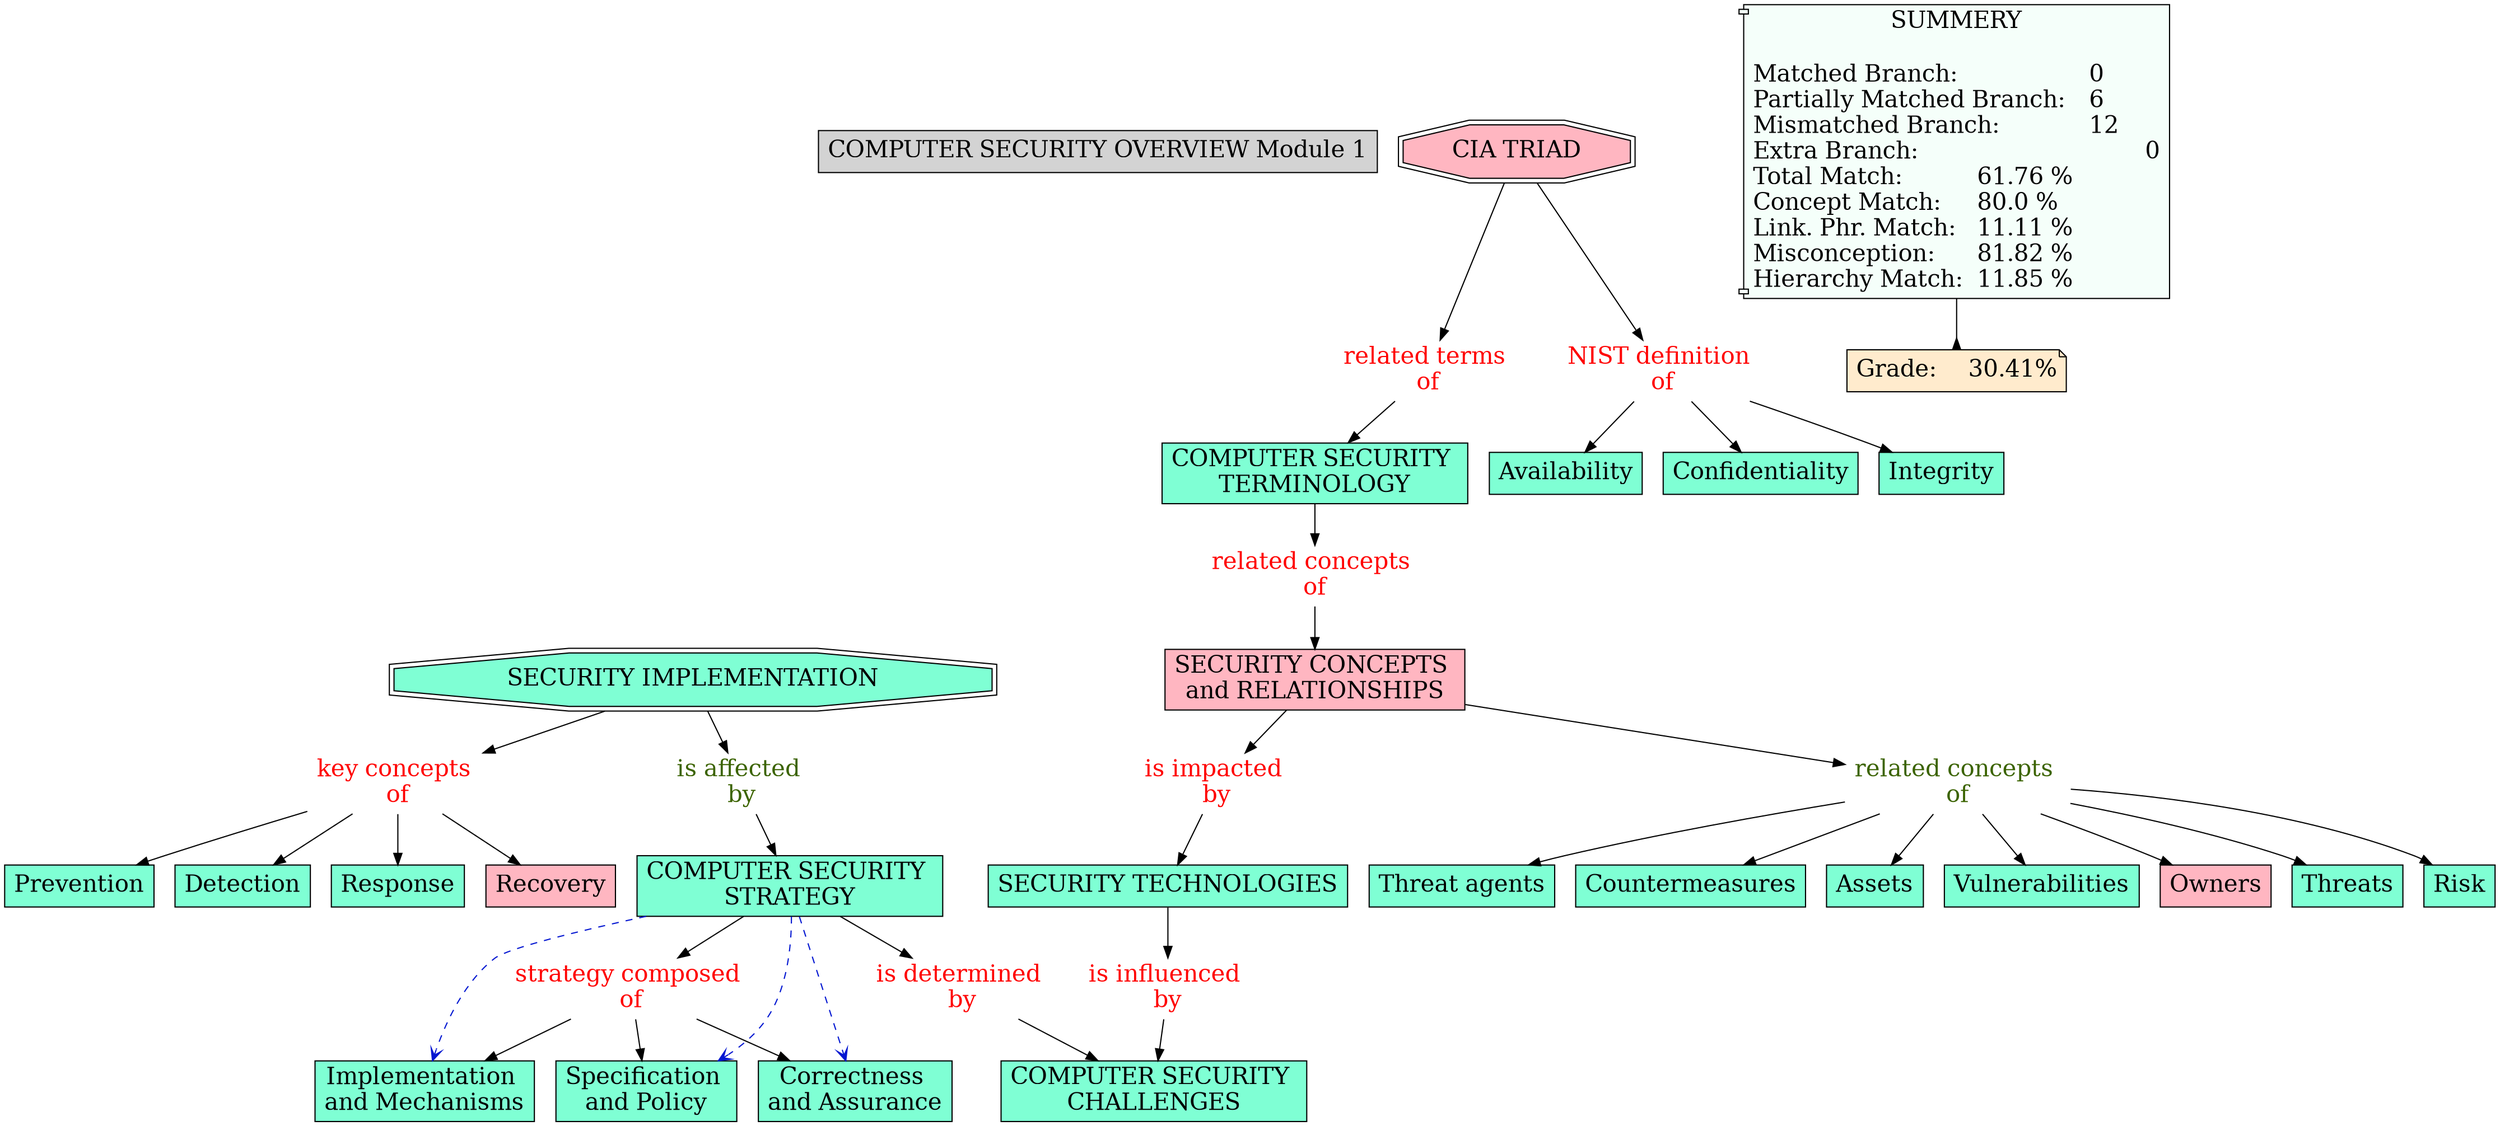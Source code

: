 // The Round Table
digraph {
	"1S2N15Y4S-PD7HZR-PF" [label="COMPUTER SECURITY OVERVIEW Module 1" Gsplines=true fontsize=20 shape=rect style=filled]
	"1S2N4CJCC-221WY2M-3DW" [label="COMPUTER SECURITY 
TERMINOLOGY" Gsplines=true fillcolor=aquamarine fontsize=20 shape=rect style=filled]
	"1S40W3TRP-5XM0N8-4MX" [label="related concepts 
of" Gsplines=true fontcolor=red fontsize=20 shape=none]
	"1S2N4CJCC-221WY2M-3DW" -> "1S40W3TRP-5XM0N8-4MX" [constraint=true]
	"1S2N9W335-1X1MM33-7R7" [label="NIST definition 
of" Gsplines=true fontcolor=red fontsize=20 shape=none]
	"1S2N2QJK8-2MGKG0-1WB" [label=Availability Gsplines=true fillcolor=aquamarine fontsize=20 shape=rect style=filled]
	"1S2N9W335-1X1MM33-7R7" -> "1S2N2QJK8-2MGKG0-1WB" [constraint=true]
	"1S40W28FJ-28MH6R0-4LH" [label="is impacted 
by" Gsplines=true fontcolor=red fontsize=20 shape=none]
	"1S2N37JQK-1QD35BF-29C" [label="SECURITY TECHNOLOGIES
" Gsplines=true fillcolor=aquamarine fontsize=20 shape=rect style=filled]
	"1S40W28FJ-28MH6R0-4LH" -> "1S2N37JQK-1QD35BF-29C" [constraint=true]
	"1S2N9W335-1X1MM33-7R7" [label="NIST definition 
of" Gsplines=true fontcolor=red fontsize=20 shape=none]
	"1S2N2QFDZ-125J02H-1W2" [label=Confidentiality Gsplines=true fillcolor=aquamarine fontsize=20 shape=rect style=filled]
	"1S2N9W335-1X1MM33-7R7" -> "1S2N2QFDZ-125J02H-1W2" [constraint=true]
	"1S2NC97F5-12W2H9P-9D9" [label="related concepts 
of" Gsplines=true fontcolor="#3B6300" fontsize=20 shape=none]
	"1S2N9Y7LC-1S38ZQN-7TS" [label=Vulnerabilities Gsplines=true fillcolor=aquamarine fontsize=20 shape=rect style=filled]
	"1S2NC97F5-12W2H9P-9D9" -> "1S2N9Y7LC-1S38ZQN-7TS" [constraint=true]
	"1S2NC97F5-12W2H9P-9D9" [label="related concepts 
of" Gsplines=true fontcolor="#3B6300" fontsize=20 shape=none]
	"1S2N9XTTG-89GLF9-7T0" [label=Owners Gsplines=true fillcolor="#FFB6C1" fontsize=20 shape=rect style=filled]
	"1S2NC97F5-12W2H9P-9D9" -> "1S2N9XTTG-89GLF9-7T0" [constraint=true]
	"1S40W5FJP-1H8CKMB-4Q5" [label="is determined 
by" Gsplines=true fontcolor=red fontsize=20 shape=none]
	"1S2N4BP56-191G7G6-3C7" [label="COMPUTER SECURITY 
CHALLENGES" Gsplines=true fillcolor=aquamarine fontsize=20 shape=rect style=filled]
	"1S40W5FJP-1H8CKMB-4Q5" -> "1S2N4BP56-191G7G6-3C7" [constraint=true]
	"1S2NC97F5-12W2H9P-9D9" [label="related concepts 
of" Gsplines=true fontcolor="#3B6300" fontsize=20 shape=none]
	"1S2N9Y6GS-13WYC0L-7TN" [label=Threats Gsplines=true fillcolor=aquamarine fontsize=20 shape=rect style=filled]
	"1S2NC97F5-12W2H9P-9D9" -> "1S2N9Y6GS-13WYC0L-7TN" [constraint=true]
	"1S2N37JQK-1QD35BF-29C" [label="SECURITY TECHNOLOGIES
" Gsplines=true fillcolor=aquamarine fontsize=20 shape=rect style=filled]
	"1S40W597S-1B0XBLY-4PW" [label="is influenced 
by" Gsplines=true fontcolor=red fontsize=20 shape=none]
	"1S2N37JQK-1QD35BF-29C" -> "1S40W597S-1B0XBLY-4PW" [constraint=true]
	"1S2N2T317-72PL5N-1Y2" [label="SECURITY IMPLEMENTATION
" Gsplines=true fillcolor=aquamarine fontsize=20 shape=doubleoctagon style=filled]
	"1S40W5Y1W-1HR8CYL-4RJ" [label="is affected 
by" Gsplines=true fontcolor="#3B6300" fontsize=20 shape=none]
	"1S2N2T317-72PL5N-1Y2" -> "1S40W5Y1W-1HR8CYL-4RJ" [constraint=true]
	"1S2N9TH84-2BNZQKD-7NV" [label="key concepts 
of" Gsplines=true fontcolor=red fontsize=20 shape=none]
	"1S2N2TY6L-1DTJFMF-1Z9" [label=Recovery Gsplines=true fillcolor="#FFB6C1" fontsize=20 shape=rect style=filled]
	"1S2N9TH84-2BNZQKD-7NV" -> "1S2N2TY6L-1DTJFMF-1Z9" [constraint=true]
	"1S2N9W335-1X1MM33-7R7" [label="NIST definition 
of" Gsplines=true fontcolor=red fontsize=20 shape=none]
	"1S2N2QH19-BSV73-1W6" [label=Integrity Gsplines=true fillcolor=aquamarine fontsize=20 shape=rect style=filled]
	"1S2N9W335-1X1MM33-7R7" -> "1S2N2QH19-BSV73-1W6" [constraint=true]
	"1S2N9P7L3-26DPZBQ-7J6" [label="strategy composed 
of" Gsplines=true fontcolor=red fontsize=20 shape=none]
	"1S2N31CWZ-101XCDZ-25K" [label="Specification 
and Policy
" Gsplines=true fillcolor=aquamarine fontsize=20 shape=rect style=filled]
	"1S2N9P7L3-26DPZBQ-7J6" -> "1S2N31CWZ-101XCDZ-25K" [constraint=true]
	"1S40W5Y1W-1HR8CYL-4RJ" [label="is affected 
by" Gsplines=true fontcolor="#3B6300" fontsize=20 shape=none]
	"1S2N30VGK-1HH2KXZ-24K" [label="COMPUTER SECURITY 
STRATEGY" Gsplines=true fillcolor=aquamarine fontsize=20 shape=rect style=filled]
	"1S40W5Y1W-1HR8CYL-4RJ" -> "1S2N30VGK-1HH2KXZ-24K" [constraint=true]
	"1S2N9TH84-2BNZQKD-7NV" [label="key concepts 
of" Gsplines=true fontcolor=red fontsize=20 shape=none]
	"1S2N2V04Z-LSQNG2-1ZF" [label=Prevention Gsplines=true fillcolor=aquamarine fontsize=20 shape=rect style=filled]
	"1S2N9TH84-2BNZQKD-7NV" -> "1S2N2V04Z-LSQNG2-1ZF" [constraint=true]
	"1S2NC97F5-12W2H9P-9D9" [label="related concepts 
of" Gsplines=true fontcolor="#3B6300" fontsize=20 shape=none]
	"1S2NB1K4F-1NXMNBH-7XG" [label=Risk Gsplines=true fillcolor=aquamarine fontsize=20 shape=rect style=filled]
	"1S2NC97F5-12W2H9P-9D9" -> "1S2NB1K4F-1NXMNBH-7XG" [constraint=true]
	"1S2N9P7L3-26DPZBQ-7J6" [label="strategy composed 
of" Gsplines=true fontcolor=red fontsize=20 shape=none]
	"1S2N31GJJ-Y99VVD-25T" [label="Correctness 
and Assurance
" Gsplines=true fillcolor=aquamarine fontsize=20 shape=rect style=filled]
	"1S2N9P7L3-26DPZBQ-7J6" -> "1S2N31GJJ-Y99VVD-25T" [constraint=true]
	"1S2NC97F5-12W2H9P-9D9" [label="related concepts 
of" Gsplines=true fontcolor="#3B6300" fontsize=20 shape=none]
	"1S2N9Y55H-2D7W5GB-7TJ" [label="Threat agents
" Gsplines=true fillcolor=aquamarine fontsize=20 shape=rect style=filled]
	"1S2NC97F5-12W2H9P-9D9" -> "1S2N9Y55H-2D7W5GB-7TJ" [constraint=true]
	"1S2NC97F5-12W2H9P-9D9" [label="related concepts 
of" Gsplines=true fontcolor="#3B6300" fontsize=20 shape=none]
	"1S2N9Y40X-1S5GM4K-7TD" [label=Countermeasures Gsplines=true fillcolor=aquamarine fontsize=20 shape=rect style=filled]
	"1S2NC97F5-12W2H9P-9D9" -> "1S2N9Y40X-1S5GM4K-7TD" [constraint=true]
	"1S40W597S-1B0XBLY-4PW" [label="is influenced 
by" Gsplines=true fontcolor=red fontsize=20 shape=none]
	"1S2N4BP56-191G7G6-3C7" [label="COMPUTER SECURITY 
CHALLENGES" Gsplines=true fillcolor=aquamarine fontsize=20 shape=rect style=filled]
	"1S40W597S-1B0XBLY-4PW" -> "1S2N4BP56-191G7G6-3C7" [constraint=true]
	"1S2N30VGK-1HH2KXZ-24K" [label="COMPUTER SECURITY 
STRATEGY" Gsplines=true fillcolor=aquamarine fontsize=20 shape=rect style=filled]
	"1S2N9P7L3-26DPZBQ-7J6" [label="strategy composed 
of" Gsplines=true fontcolor=red fontsize=20 shape=none]
	"1S2N30VGK-1HH2KXZ-24K" -> "1S2N9P7L3-26DPZBQ-7J6" [constraint=true]
	"1S2N6TMV3-14Z55M9-3YH" [label="SECURITY CONCEPTS 
and RELATIONSHIPS
" Gsplines=true fillcolor="#FFB6C1" fontsize=20 shape=rect style=filled]
	"1S40W28FJ-28MH6R0-4LH" [label="is impacted 
by" Gsplines=true fontcolor=red fontsize=20 shape=none]
	"1S2N6TMV3-14Z55M9-3YH" -> "1S40W28FJ-28MH6R0-4LH" [constraint=true]
	"1S2N2Q513-1L04NLV-1VM" [label="CIA TRIAD" Gsplines=true fillcolor="#FFB6C1" fontsize=20 shape=doubleoctagon style=filled]
	"1S2N9W335-1X1MM33-7R7" [label="NIST definition 
of" Gsplines=true fontcolor=red fontsize=20 shape=none]
	"1S2N2Q513-1L04NLV-1VM" -> "1S2N9W335-1X1MM33-7R7" [constraint=true]
	"1S2N2Q513-1L04NLV-1VM" [label="CIA TRIAD" Gsplines=true fillcolor="#FFB6C1" fontsize=20 shape=doubleoctagon style=filled]
	"1S40W0T6H-177H35R-4J7" [label="related terms 
of" Gsplines=true fontcolor=red fontsize=20 shape=none]
	"1S2N2Q513-1L04NLV-1VM" -> "1S40W0T6H-177H35R-4J7" [constraint=true]
	"1S2NC97F5-12W2H9P-9D9" [label="related concepts 
of" Gsplines=true fontcolor="#3B6300" fontsize=20 shape=none]
	"1S2N9ZTPF-1DR1N0S-7WS" [label=Assets Gsplines=true fillcolor=aquamarine fontsize=20 shape=rect style=filled]
	"1S2NC97F5-12W2H9P-9D9" -> "1S2N9ZTPF-1DR1N0S-7WS" [constraint=true]
	"1S2N30VGK-1HH2KXZ-24K" [label="COMPUTER SECURITY 
STRATEGY" Gsplines=true fillcolor=aquamarine fontsize=20 shape=rect style=filled]
	"1S40W5FJP-1H8CKMB-4Q5" [label="is determined 
by" Gsplines=true fontcolor=red fontsize=20 shape=none]
	"1S2N30VGK-1HH2KXZ-24K" -> "1S40W5FJP-1H8CKMB-4Q5" [constraint=true]
	"1S2N9P7L3-26DPZBQ-7J6" [label="strategy composed 
of" Gsplines=true fontcolor=red fontsize=20 shape=none]
	"1S2N31F5G-6HHPHY-25P" [label="Implementation 
and Mechanisms
" Gsplines=true fillcolor=aquamarine fontsize=20 shape=rect style=filled]
	"1S2N9P7L3-26DPZBQ-7J6" -> "1S2N31F5G-6HHPHY-25P" [constraint=true]
	"1S2N9TH84-2BNZQKD-7NV" [label="key concepts 
of" Gsplines=true fontcolor=red fontsize=20 shape=none]
	"1S2N2TT3M-3XX8V7-1Z1" [label=Detection Gsplines=true fillcolor=aquamarine fontsize=20 shape=rect style=filled]
	"1S2N9TH84-2BNZQKD-7NV" -> "1S2N2TT3M-3XX8V7-1Z1" [constraint=true]
	"1S2N9TH84-2BNZQKD-7NV" [label="key concepts 
of" Gsplines=true fontcolor=red fontsize=20 shape=none]
	"1S2N2TWB1-G4C2L6-1Z5" [label=Response Gsplines=true fillcolor=aquamarine fontsize=20 shape=rect style=filled]
	"1S2N9TH84-2BNZQKD-7NV" -> "1S2N2TWB1-G4C2L6-1Z5" [constraint=true]
	"1S40W0T6H-177H35R-4J7" [label="related terms 
of" Gsplines=true fontcolor=red fontsize=20 shape=none]
	"1S2N4CJCC-221WY2M-3DW" [label="COMPUTER SECURITY 
TERMINOLOGY" Gsplines=true fillcolor=aquamarine fontsize=20 shape=rect style=filled]
	"1S40W0T6H-177H35R-4J7" -> "1S2N4CJCC-221WY2M-3DW" [constraint=true]
	"1S2N6TMV3-14Z55M9-3YH" [label="SECURITY CONCEPTS 
and RELATIONSHIPS
" Gsplines=true fillcolor="#FFB6C1" fontsize=20 shape=rect style=filled]
	"1S2NC97F5-12W2H9P-9D9" [label="related concepts 
of" Gsplines=true fontcolor="#3B6300" fontsize=20 shape=none]
	"1S2N6TMV3-14Z55M9-3YH" -> "1S2NC97F5-12W2H9P-9D9" [constraint=true]
	"1S40W3TRP-5XM0N8-4MX" [label="related concepts 
of" Gsplines=true fontcolor=red fontsize=20 shape=none]
	"1S2N6TMV3-14Z55M9-3YH" [label="SECURITY CONCEPTS 
and RELATIONSHIPS
" Gsplines=true fillcolor="#FFB6C1" fontsize=20 shape=rect style=filled]
	"1S40W3TRP-5XM0N8-4MX" -> "1S2N6TMV3-14Z55M9-3YH" [constraint=true]
	"1S2N2T317-72PL5N-1Y2" [label="SECURITY IMPLEMENTATION
" Gsplines=true fillcolor=aquamarine fontsize=20 shape=doubleoctagon style=filled]
	"1S2N9TH84-2BNZQKD-7NV" [label="key concepts 
of" Gsplines=true fontcolor=red fontsize=20 shape=none]
	"1S2N2T317-72PL5N-1Y2" -> "1S2N9TH84-2BNZQKD-7NV" [constraint=true]
	Stat [label="SUMMERY

Matched Branch:			0\lPartially Matched Branch:	6\lMismatched Branch:		12\lExtra Branch:				0\lTotal Match:		61.76 %\lConcept Match:	80.0 %\lLink. Phr. Match:	11.11 %\lMisconception:	81.82 %\lHierarchy Match:	11.85 %\l" Gsplines=true fillcolor="#F5FFFA" fontsize=20 shape=component style=filled]
	Grade [label="Grade:	30.41%" Gsplines=true fillcolor="#FFEBCD" fontsize=20 shape=note style=filled]
	Stat -> Grade [arrowhead=inv color=black constraint=true]
	"1S2N30VGK-1HH2KXZ-24K" -> "1S2N31CWZ-101XCDZ-25K" [arrowhead=open color="#0316D1" constraint=true style=dashed]
	"1S2N30VGK-1HH2KXZ-24K" -> "1S2N31GJJ-Y99VVD-25T" [arrowhead=open color="#0316D1" constraint=true style=dashed]
	"1S2N30VGK-1HH2KXZ-24K" -> "1S2N31F5G-6HHPHY-25P" [arrowhead=open color="#0316D1" constraint=true style=dashed]
}
